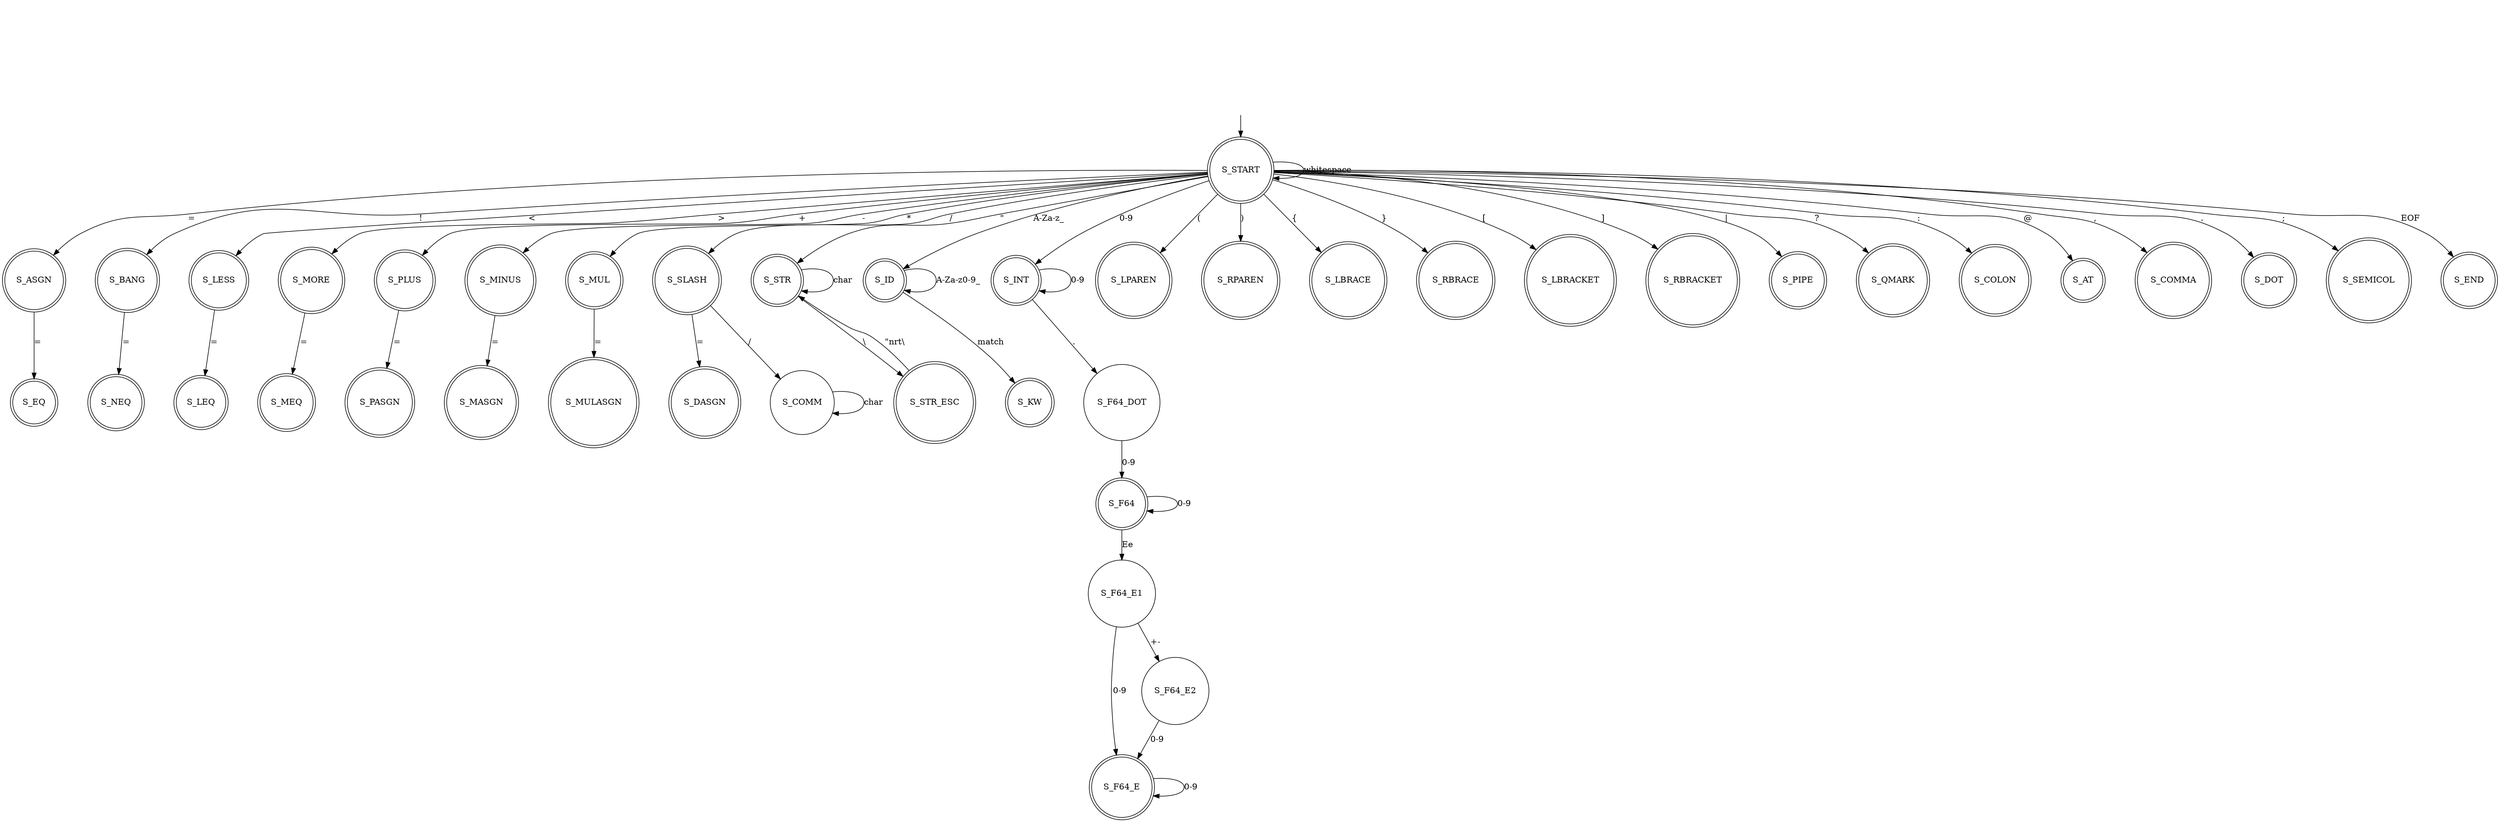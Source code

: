 digraph G {
    graph [nodesep=0.7]
    node [shape=circle]

    INVISIBLE_NODE [style=invis]
    S_START [shape="doublecircle"]
    INVISIBLE_NODE->S_START

    subgraph final_nodes{
        node [shape=doublecircle]
        S_ASGN; S_EQ; S_BANG; S_NEQ; S_LESS; S_LEQ; S_MORE; S_MEQ;
        S_PLUS; S_PASGN; S_MINUS; S_MASGN; S_MUL; S_MULASGN; S_SLASH; S_DASGN;
        S_STR; S_STR_ESC;
        S_ID; S_KW;
        S_INT; S_F64; S_F64_E;
        S_LPAREN; S_RPAREN; S_LBRACE; S_RBRACE; S_LBRACKET; S_RBRACKET; S_PIPE; 
        S_QMARK; S_COLON; S_AT; S_COMMA; S_DOT; S_SEMICOL; 
        S_END;
    }
       
    S_START -> S_START [label="whitespace"]
    S_START -> S_SLASH [label="/"]
    S_SLASH -> S_COMM [label="/"]
    S_COMM -> S_COMM [label="char"]

    S_START -> S_ASGN [label="="]
    S_ASGN -> S_EQ [label="="]

    S_START -> S_BANG [label="!"]
    S_BANG -> S_NEQ [label="="]

    S_START -> S_LESS [label="<"]
    S_LESS -> S_LEQ [label="="]

    S_START -> S_MORE [label=">"]
    S_MORE -> S_MEQ [label="="]

    S_START -> S_PLUS [label="+"]
    S_PLUS -> S_PASGN [label="="]

    S_START -> S_MINUS [label="-"]
    S_MINUS -> S_MASGN [label="="]

    S_START -> S_MUL [label="*"] 
    S_MUL -> S_MULASGN [label="="]

    S_SLASH -> S_DASGN [label="="]

    S_START -> S_STR [label="\""]
    S_STR -> S_STR [label="char"]
    S_STR -> S_STR_ESC [label="\\"]
    S_STR_ESC -> S_STR [label="\"nrt\\"]

    S_START -> S_ID [label="A-Za-z_"]
    S_ID -> S_ID [label="A-Za-z0-9_"]
    S_ID -> S_KW [label="match"]

    S_START -> S_INT [label="0-9"]
    S_INT -> S_INT [label="0-9"]
    S_INT -> S_F64_DOT [label="."]
    S_F64_DOT -> S_F64 [label="0-9"]
    S_F64 -> S_F64 [label="0-9"]
    S_F64 -> S_F64_E1 [label="Ee"]
    S_F64_E1 -> S_F64_E [label="0-9"]
    S_F64_E1 -> S_F64_E2 [label="+-"]
    S_F64_E2 -> S_F64_E [label="0-9"]
    S_F64_E -> S_F64_E [label="0-9"]

    S_START -> S_AT [label="@"]
    S_START -> S_COMMA [label=","]
    S_START -> S_DOT [label="."]
    S_START -> S_SEMICOL [label=";"]
    S_START -> S_QMARK [label="?"]
    S_START -> S_COLON [label=":"]

    S_START -> S_PIPE [label="|"]
    S_START -> S_LPAREN [label="("]
    S_START -> S_RPAREN [label=")"]
    S_START -> S_LBRACE [label="{"]
    S_START -> S_RBRACE [label="}"]
    S_START -> S_LBRACKET [label="["]
    S_START -> S_RBRACKET [label="]"]

    S_START -> S_END [label="EOF"]
}